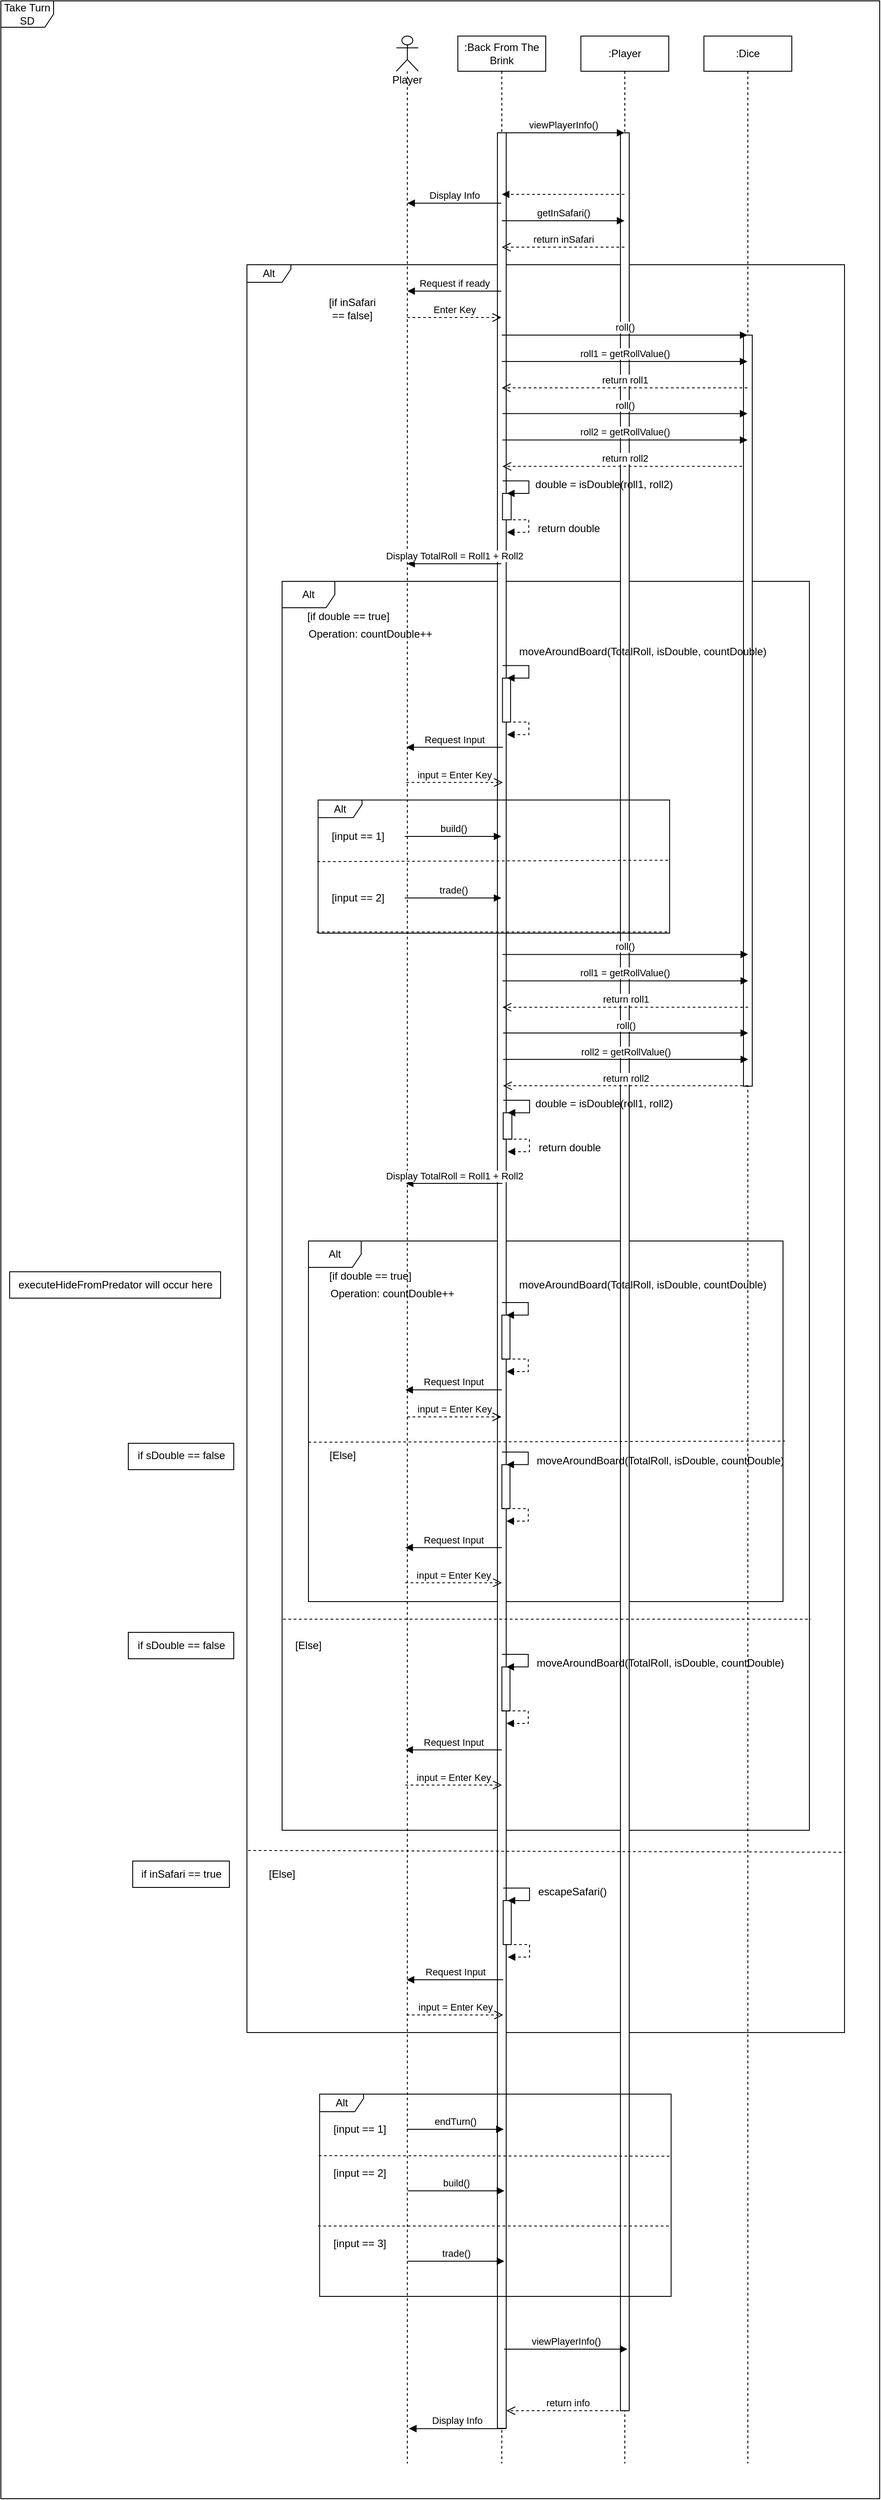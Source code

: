 <mxfile version="13.10.2" type="device"><diagram id="p0cEaB6TNtm1jywa5Fbs" name="Page-1"><mxGraphModel dx="2842" dy="1045" grid="1" gridSize="10" guides="1" tooltips="1" connect="1" arrows="1" fold="1" page="1" pageScale="1" pageWidth="827" pageHeight="1169" math="0" shadow="0"><root><mxCell id="0"/><mxCell id="1" parent="0"/><mxCell id="yruPuwdvebg8VHonW6me-50" value="" style="rounded=0;whiteSpace=wrap;html=1;" vertex="1" parent="1"><mxGeometry x="-310" y="1485" width="240" height="30" as="geometry"/></mxCell><mxCell id="yruPuwdvebg8VHonW6me-49" value="" style="rounded=0;whiteSpace=wrap;html=1;" vertex="1" parent="1"><mxGeometry x="-170" y="2155" width="110" height="30" as="geometry"/></mxCell><mxCell id="yruPuwdvebg8VHonW6me-48" value="" style="rounded=0;whiteSpace=wrap;html=1;" vertex="1" parent="1"><mxGeometry x="-175" y="1895" width="120" height="30" as="geometry"/></mxCell><mxCell id="yruPuwdvebg8VHonW6me-47" value="" style="rounded=0;whiteSpace=wrap;html=1;" vertex="1" parent="1"><mxGeometry x="-175" y="1680" width="120" height="30" as="geometry"/></mxCell><mxCell id="H-WLR1gfDey7nn6XxwTQ-19" value="Alt" style="shape=umlFrame;whiteSpace=wrap;html=1;width=50;height=20;fixDash=0;" parent="1" vertex="1"><mxGeometry x="-40" y="340" width="680" height="2010" as="geometry"/></mxCell><mxCell id="NdeKuJ5pOzLVj5Gl78Ra-24" value="Alt" style="shape=umlFrame;whiteSpace=wrap;html=1;" parent="1" vertex="1"><mxGeometry y="700" width="600" height="1420" as="geometry"/></mxCell><mxCell id="NdeKuJ5pOzLVj5Gl78Ra-78" value="Alt" style="shape=umlFrame;whiteSpace=wrap;html=1;" parent="1" vertex="1"><mxGeometry x="30" y="1450" width="540" height="410" as="geometry"/></mxCell><mxCell id="H-WLR1gfDey7nn6XxwTQ-2" value=":Back From The Brink" style="shape=umlLifeline;perimeter=lifelinePerimeter;whiteSpace=wrap;html=1;container=1;collapsible=0;recursiveResize=0;outlineConnect=0;" parent="1" vertex="1"><mxGeometry x="200" y="80" width="100" height="2760" as="geometry"/></mxCell><mxCell id="H-WLR1gfDey7nn6XxwTQ-11" value="" style="rounded=0;whiteSpace=wrap;html=1;" parent="H-WLR1gfDey7nn6XxwTQ-2" vertex="1"><mxGeometry x="45" y="110" width="10" height="2610" as="geometry"/></mxCell><mxCell id="H-WLR1gfDey7nn6XxwTQ-3" value="Player" style="shape=umlLifeline;participant=umlActor;perimeter=lifelinePerimeter;whiteSpace=wrap;html=1;container=1;collapsible=0;recursiveResize=0;verticalAlign=top;spacingTop=36;outlineConnect=0;" parent="1" vertex="1"><mxGeometry x="130" y="80" width="25" height="2760" as="geometry"/></mxCell><mxCell id="H-WLR1gfDey7nn6XxwTQ-4" value=":Player" style="shape=umlLifeline;perimeter=lifelinePerimeter;whiteSpace=wrap;html=1;container=1;collapsible=0;recursiveResize=0;outlineConnect=0;" parent="1" vertex="1"><mxGeometry x="340" y="80" width="100" height="2760" as="geometry"/></mxCell><mxCell id="H-WLR1gfDey7nn6XxwTQ-12" value="" style="rounded=0;whiteSpace=wrap;html=1;" parent="H-WLR1gfDey7nn6XxwTQ-4" vertex="1"><mxGeometry x="45" y="110" width="10" height="2590" as="geometry"/></mxCell><mxCell id="H-WLR1gfDey7nn6XxwTQ-17" value="getInSafari()" style="html=1;verticalAlign=bottom;endArrow=block;" parent="1" source="H-WLR1gfDey7nn6XxwTQ-2" target="H-WLR1gfDey7nn6XxwTQ-4" edge="1"><mxGeometry relative="1" as="geometry"><mxPoint x="249.997" y="250" as="sourcePoint"/><mxPoint x="389.83" y="250" as="targetPoint"/><Array as="points"><mxPoint x="300" y="290"/></Array></mxGeometry></mxCell><mxCell id="H-WLR1gfDey7nn6XxwTQ-18" value="return inSafari" style="html=1;verticalAlign=bottom;endArrow=open;dashed=1;endSize=8;" parent="1" source="H-WLR1gfDey7nn6XxwTQ-4" target="H-WLR1gfDey7nn6XxwTQ-2" edge="1"><mxGeometry relative="1" as="geometry"><mxPoint x="249.997" y="280" as="targetPoint"/><mxPoint x="389.83" y="280" as="sourcePoint"/><Array as="points"><mxPoint x="341" y="320"/><mxPoint x="260" y="320"/></Array></mxGeometry></mxCell><mxCell id="H-WLR1gfDey7nn6XxwTQ-64" value="Alt" style="shape=umlFrame;whiteSpace=wrap;html=1;width=50;height=20;" parent="1" vertex="1"><mxGeometry x="42.68" y="2420" width="400" height="230" as="geometry"/></mxCell><mxCell id="H-WLR1gfDey7nn6XxwTQ-21" value="[if inSafari == false]" style="text;html=1;strokeColor=none;fillColor=none;align=center;verticalAlign=middle;whiteSpace=wrap;rounded=0;" parent="1" vertex="1"><mxGeometry x="50" y="380" width="60" height="20" as="geometry"/></mxCell><mxCell id="H-WLR1gfDey7nn6XxwTQ-22" value="Request if ready" style="html=1;verticalAlign=bottom;endArrow=block;" parent="1" source="H-WLR1gfDey7nn6XxwTQ-2" target="H-WLR1gfDey7nn6XxwTQ-3" edge="1"><mxGeometry width="80" relative="1" as="geometry"><mxPoint x="249.5" y="380" as="sourcePoint"/><mxPoint x="139.324" y="380" as="targetPoint"/><Array as="points"><mxPoint x="220" y="370"/></Array></mxGeometry></mxCell><mxCell id="H-WLR1gfDey7nn6XxwTQ-27" value="Enter Key" style="html=1;verticalAlign=bottom;endArrow=open;dashed=1;endSize=8;" parent="1" source="H-WLR1gfDey7nn6XxwTQ-3" target="H-WLR1gfDey7nn6XxwTQ-2" edge="1"><mxGeometry relative="1" as="geometry"><mxPoint x="139.071" y="420" as="sourcePoint"/><mxPoint x="250" y="420" as="targetPoint"/><Array as="points"><mxPoint x="200" y="400"/></Array></mxGeometry></mxCell><mxCell id="H-WLR1gfDey7nn6XxwTQ-65" value="[input == 1]" style="text;html=1;strokeColor=none;fillColor=none;align=center;verticalAlign=middle;whiteSpace=wrap;rounded=0;" parent="1" vertex="1"><mxGeometry x="52.68" y="2450" width="70.8" height="20" as="geometry"/></mxCell><mxCell id="H-WLR1gfDey7nn6XxwTQ-66" value="endTurn()" style="html=1;verticalAlign=bottom;endArrow=block;" parent="1" edge="1"><mxGeometry width="80" relative="1" as="geometry"><mxPoint x="142.004" y="2460" as="sourcePoint"/><mxPoint x="252.18" y="2460" as="targetPoint"/><Array as="points"><mxPoint x="232.68" y="2460"/></Array></mxGeometry></mxCell><mxCell id="H-WLR1gfDey7nn6XxwTQ-67" value="" style="endArrow=none;dashed=1;html=1;exitX=0;exitY=0.391;exitDx=0;exitDy=0;exitPerimeter=0;entryX=1.002;entryY=0.307;entryDx=0;entryDy=0;entryPerimeter=0;" parent="1" target="H-WLR1gfDey7nn6XxwTQ-64" edge="1"><mxGeometry width="50" height="50" relative="1" as="geometry"><mxPoint x="41.81" y="2490" as="sourcePoint"/><mxPoint x="913.55" y="2490" as="targetPoint"/><Array as="points"/></mxGeometry></mxCell><mxCell id="H-WLR1gfDey7nn6XxwTQ-68" value="[input == 2]" style="text;html=1;strokeColor=none;fillColor=none;align=center;verticalAlign=middle;whiteSpace=wrap;rounded=0;" parent="1" vertex="1"><mxGeometry x="52.68" y="2500" width="70.8" height="20" as="geometry"/></mxCell><mxCell id="H-WLR1gfDey7nn6XxwTQ-69" value="[input == 3]" style="text;html=1;strokeColor=none;fillColor=none;align=center;verticalAlign=middle;whiteSpace=wrap;rounded=0;" parent="1" vertex="1"><mxGeometry x="52.68" y="2580" width="70.8" height="20" as="geometry"/></mxCell><mxCell id="H-WLR1gfDey7nn6XxwTQ-70" value="build()" style="html=1;verticalAlign=bottom;endArrow=block;" parent="1" edge="1"><mxGeometry width="80" relative="1" as="geometry"><mxPoint x="142.684" y="2530" as="sourcePoint"/><mxPoint x="252.86" y="2530" as="targetPoint"/><Array as="points"><mxPoint x="233.36" y="2530"/></Array></mxGeometry></mxCell><mxCell id="H-WLR1gfDey7nn6XxwTQ-71" value="" style="endArrow=none;dashed=1;html=1;exitX=0;exitY=0.391;exitDx=0;exitDy=0;exitPerimeter=0;" parent="1" edge="1"><mxGeometry width="50" height="50" relative="1" as="geometry"><mxPoint x="40.94" y="2570" as="sourcePoint"/><mxPoint x="442.68" y="2570" as="targetPoint"/><Array as="points"/></mxGeometry></mxCell><mxCell id="H-WLR1gfDey7nn6XxwTQ-72" value="trade()" style="html=1;verticalAlign=bottom;endArrow=block;" parent="1" edge="1"><mxGeometry width="80" relative="1" as="geometry"><mxPoint x="142.684" y="2610" as="sourcePoint"/><mxPoint x="252.86" y="2610" as="targetPoint"/><Array as="points"><mxPoint x="233.36" y="2610"/></Array></mxGeometry></mxCell><mxCell id="wplY0BiJxrwV2zs2_sFn-3" value="viewPlayerInfo()" style="html=1;verticalAlign=bottom;endArrow=block;rounded=0;" parent="1" source="H-WLR1gfDey7nn6XxwTQ-2" target="H-WLR1gfDey7nn6XxwTQ-4" edge="1"><mxGeometry width="80" relative="1" as="geometry"><mxPoint x="390" y="340" as="sourcePoint"/><mxPoint x="260" y="190" as="targetPoint"/><Array as="points"><mxPoint x="330" y="190"/></Array></mxGeometry></mxCell><mxCell id="wplY0BiJxrwV2zs2_sFn-6" value="" style="html=1;verticalAlign=bottom;endArrow=block;rounded=0;dashed=1;" parent="1" source="H-WLR1gfDey7nn6XxwTQ-4" target="H-WLR1gfDey7nn6XxwTQ-2" edge="1"><mxGeometry width="80" relative="1" as="geometry"><mxPoint x="260" y="230" as="sourcePoint"/><mxPoint x="255" y="250" as="targetPoint"/><Array as="points"><mxPoint x="320" y="260"/></Array></mxGeometry></mxCell><mxCell id="wplY0BiJxrwV2zs2_sFn-8" value="Display Info" style="html=1;verticalAlign=bottom;endArrow=block;" parent="1" source="H-WLR1gfDey7nn6XxwTQ-2" target="H-WLR1gfDey7nn6XxwTQ-3" edge="1"><mxGeometry width="80" relative="1" as="geometry"><mxPoint x="310" y="330" as="sourcePoint"/><mxPoint x="390" y="330" as="targetPoint"/><Array as="points"><mxPoint x="190" y="270"/></Array></mxGeometry></mxCell><mxCell id="wplY0BiJxrwV2zs2_sFn-13" value="Display Info" style="html=1;verticalAlign=bottom;endArrow=block;" parent="1" edge="1"><mxGeometry width="80" relative="1" as="geometry"><mxPoint x="254.25" y="2800.33" as="sourcePoint"/><mxPoint x="144.417" y="2800.33" as="targetPoint"/><Array as="points"><mxPoint x="194.75" y="2800.33"/></Array></mxGeometry></mxCell><mxCell id="g62mjbx65o56Nnv8mYKv-21" value="return roll2" style="html=1;verticalAlign=bottom;endArrow=open;dashed=1;endSize=8;" parent="1" source="g62mjbx65o56Nnv8mYKv-26" edge="1"><mxGeometry relative="1" as="geometry"><mxPoint x="390.37" y="569.31" as="sourcePoint"/><mxPoint x="250.68" y="569.31" as="targetPoint"/><Array as="points"><mxPoint x="320.87" y="569.31"/></Array></mxGeometry></mxCell><mxCell id="g62mjbx65o56Nnv8mYKv-22" value="" style="rounded=0;whiteSpace=wrap;html=1;" parent="1" vertex="1"><mxGeometry x="250.79" y="600" width="9.89" height="30" as="geometry"/></mxCell><mxCell id="g62mjbx65o56Nnv8mYKv-23" value="double = isDouble(roll1, roll2)" style="text;html=1;align=center;verticalAlign=middle;resizable=0;points=[];autosize=1;" parent="1" vertex="1"><mxGeometry x="280.68" y="580" width="170" height="20" as="geometry"/></mxCell><mxCell id="g62mjbx65o56Nnv8mYKv-24" value="" style="html=1;verticalAlign=bottom;endArrow=block;exitX=0.996;exitY=0.244;exitDx=0;exitDy=0;exitPerimeter=0;entryX=1;entryY=0;entryDx=0;entryDy=0;edgeStyle=orthogonalEdgeStyle;rounded=0;dashed=1;" parent="1" edge="1"><mxGeometry width="80" relative="1" as="geometry"><mxPoint x="250.79" y="630" as="sourcePoint"/><mxPoint x="255.83" y="644.24" as="targetPoint"/><Array as="points"><mxPoint x="280.68" y="630"/><mxPoint x="280.68" y="644"/></Array></mxGeometry></mxCell><mxCell id="g62mjbx65o56Nnv8mYKv-25" value="return double" style="text;html=1;align=center;verticalAlign=middle;resizable=0;points=[];autosize=1;" parent="1" vertex="1"><mxGeometry x="280.79" y="630" width="90" height="20" as="geometry"/></mxCell><mxCell id="g62mjbx65o56Nnv8mYKv-26" value=":Dice" style="shape=umlLifeline;perimeter=lifelinePerimeter;whiteSpace=wrap;html=1;container=1;collapsible=0;recursiveResize=0;outlineConnect=0;" parent="1" vertex="1"><mxGeometry x="480" y="80" width="100" height="2760" as="geometry"/></mxCell><mxCell id="g62mjbx65o56Nnv8mYKv-27" value="" style="rounded=0;whiteSpace=wrap;html=1;" parent="g62mjbx65o56Nnv8mYKv-26" vertex="1"><mxGeometry x="45" y="340" width="10" height="854" as="geometry"/></mxCell><mxCell id="g62mjbx65o56Nnv8mYKv-28" value="" style="html=1;verticalAlign=bottom;endArrow=block;exitX=0.996;exitY=0.244;exitDx=0;exitDy=0;exitPerimeter=0;entryX=1;entryY=0;entryDx=0;entryDy=0;edgeStyle=orthogonalEdgeStyle;rounded=0;" parent="1" edge="1"><mxGeometry width="80" relative="1" as="geometry"><mxPoint x="250.91" y="585.76" as="sourcePoint"/><mxPoint x="255.95" y="600" as="targetPoint"/><Array as="points"><mxPoint x="280.8" y="585.76"/><mxPoint x="280.8" y="599.76"/></Array></mxGeometry></mxCell><mxCell id="g62mjbx65o56Nnv8mYKv-16" value="roll()" style="html=1;verticalAlign=bottom;endArrow=block;" parent="1" target="g62mjbx65o56Nnv8mYKv-26" edge="1"><mxGeometry width="80" relative="1" as="geometry"><mxPoint x="250.004" y="420" as="sourcePoint"/><mxPoint x="390.18" y="420" as="targetPoint"/><Array as="points"><mxPoint x="330.68" y="420"/></Array></mxGeometry></mxCell><mxCell id="g62mjbx65o56Nnv8mYKv-17" value="roll1 = getRollValue()" style="html=1;verticalAlign=bottom;endArrow=block;" parent="1" target="g62mjbx65o56Nnv8mYKv-26" edge="1"><mxGeometry width="80" relative="1" as="geometry"><mxPoint x="250.004" y="450" as="sourcePoint"/><mxPoint x="390.18" y="450" as="targetPoint"/><Array as="points"><mxPoint x="340.68" y="450"/></Array></mxGeometry></mxCell><mxCell id="g62mjbx65o56Nnv8mYKv-18" value="return roll1" style="html=1;verticalAlign=bottom;endArrow=open;dashed=1;endSize=8;" parent="1" source="g62mjbx65o56Nnv8mYKv-26" edge="1"><mxGeometry relative="1" as="geometry"><mxPoint x="390.18" y="480" as="sourcePoint"/><mxPoint x="250.004" y="480" as="targetPoint"/><Array as="points"><mxPoint x="320.68" y="480"/></Array></mxGeometry></mxCell><mxCell id="g62mjbx65o56Nnv8mYKv-19" value="roll()" style="html=1;verticalAlign=bottom;endArrow=block;" parent="1" target="g62mjbx65o56Nnv8mYKv-26" edge="1"><mxGeometry width="80" relative="1" as="geometry"><mxPoint x="250.68" y="509.31" as="sourcePoint"/><mxPoint x="390.37" y="509.31" as="targetPoint"/><Array as="points"><mxPoint x="330.87" y="509.31"/></Array></mxGeometry></mxCell><mxCell id="g62mjbx65o56Nnv8mYKv-20" value="roll2 = getRollValue()" style="html=1;verticalAlign=bottom;endArrow=block;" parent="1" target="g62mjbx65o56Nnv8mYKv-26" edge="1"><mxGeometry width="80" relative="1" as="geometry"><mxPoint x="250.68" y="539.31" as="sourcePoint"/><mxPoint x="390.37" y="539.31" as="targetPoint"/><Array as="points"><mxPoint x="340.87" y="539.31"/></Array></mxGeometry></mxCell><mxCell id="g62mjbx65o56Nnv8mYKv-36" value="[Else]" style="text;html=1;strokeColor=none;fillColor=none;align=center;verticalAlign=middle;whiteSpace=wrap;rounded=0;" parent="1" vertex="1"><mxGeometry x="-30" y="2160" width="60" height="20" as="geometry"/></mxCell><mxCell id="NdeKuJ5pOzLVj5Gl78Ra-11" value="escapeSafari()" style="text;html=1;align=center;verticalAlign=middle;resizable=0;points=[];autosize=1;" parent="1" vertex="1"><mxGeometry x="284.99" y="2180" width="90" height="20" as="geometry"/></mxCell><mxCell id="NdeKuJ5pOzLVj5Gl78Ra-17" value="" style="rounded=0;whiteSpace=wrap;html=1;" parent="1" vertex="1"><mxGeometry x="251.58" y="2200" width="9.21" height="50" as="geometry"/></mxCell><mxCell id="NdeKuJ5pOzLVj5Gl78Ra-18" value="" style="html=1;verticalAlign=bottom;endArrow=block;exitX=0.996;exitY=0.244;exitDx=0;exitDy=0;exitPerimeter=0;entryX=1;entryY=0;entryDx=0;entryDy=0;edgeStyle=orthogonalEdgeStyle;rounded=0;" parent="1" edge="1"><mxGeometry width="80" relative="1" as="geometry"><mxPoint x="251.66" y="2185.76" as="sourcePoint"/><mxPoint x="256.7" y="2200" as="targetPoint"/><Array as="points"><mxPoint x="281.55" y="2185.76"/><mxPoint x="281.55" y="2199.76"/></Array></mxGeometry></mxCell><mxCell id="NdeKuJ5pOzLVj5Gl78Ra-19" value="" style="html=1;verticalAlign=bottom;endArrow=block;exitX=0.996;exitY=0.244;exitDx=0;exitDy=0;exitPerimeter=0;entryX=1;entryY=0;entryDx=0;entryDy=0;edgeStyle=orthogonalEdgeStyle;rounded=0;dashed=1;" parent="1" edge="1"><mxGeometry width="80" relative="1" as="geometry"><mxPoint x="251.71" y="2250" as="sourcePoint"/><mxPoint x="256.75" y="2264.24" as="targetPoint"/><Array as="points"><mxPoint x="281.6" y="2250"/><mxPoint x="281.6" y="2264"/></Array></mxGeometry></mxCell><mxCell id="NdeKuJ5pOzLVj5Gl78Ra-22" value="viewPlayerInfo()" style="html=1;verticalAlign=bottom;endArrow=block;" parent="1" edge="1"><mxGeometry width="80" relative="1" as="geometry"><mxPoint x="252.551" y="2710" as="sourcePoint"/><mxPoint x="392.98" y="2710" as="targetPoint"/><Array as="points"><mxPoint x="315.48" y="2710"/></Array></mxGeometry></mxCell><mxCell id="NdeKuJ5pOzLVj5Gl78Ra-23" value="return info" style="html=1;verticalAlign=bottom;endArrow=open;dashed=1;endSize=8;" parent="1" edge="1"><mxGeometry relative="1" as="geometry"><mxPoint x="395.05" y="2780" as="sourcePoint"/><mxPoint x="255.217" y="2780" as="targetPoint"/><Array as="points"><mxPoint x="295.55" y="2780"/></Array></mxGeometry></mxCell><mxCell id="NdeKuJ5pOzLVj5Gl78Ra-25" value="[if double == true]" style="text;html=1;align=center;verticalAlign=middle;resizable=0;points=[];autosize=1;" parent="1" vertex="1"><mxGeometry x="20.0" y="730" width="110" height="20" as="geometry"/></mxCell><mxCell id="NdeKuJ5pOzLVj5Gl78Ra-38" value="" style="rounded=0;whiteSpace=wrap;html=1;" parent="1" vertex="1"><mxGeometry x="250.79" y="810" width="9.21" height="50" as="geometry"/></mxCell><mxCell id="NdeKuJ5pOzLVj5Gl78Ra-39" value="" style="html=1;verticalAlign=bottom;endArrow=block;exitX=0.996;exitY=0.244;exitDx=0;exitDy=0;exitPerimeter=0;entryX=1;entryY=0;entryDx=0;entryDy=0;edgeStyle=orthogonalEdgeStyle;rounded=0;" parent="1" edge="1"><mxGeometry width="80" relative="1" as="geometry"><mxPoint x="250.87" y="795.76" as="sourcePoint"/><mxPoint x="255.91" y="810" as="targetPoint"/><Array as="points"><mxPoint x="280.76" y="795.76"/><mxPoint x="280.76" y="809.76"/></Array></mxGeometry></mxCell><mxCell id="NdeKuJ5pOzLVj5Gl78Ra-40" value="" style="html=1;verticalAlign=bottom;endArrow=block;exitX=0.996;exitY=0.244;exitDx=0;exitDy=0;exitPerimeter=0;entryX=1;entryY=0;entryDx=0;entryDy=0;edgeStyle=orthogonalEdgeStyle;rounded=0;dashed=1;" parent="1" edge="1"><mxGeometry width="80" relative="1" as="geometry"><mxPoint x="250.92" y="860" as="sourcePoint"/><mxPoint x="255.96" y="874.24" as="targetPoint"/><Array as="points"><mxPoint x="280.81" y="860"/><mxPoint x="280.81" y="874"/></Array></mxGeometry></mxCell><mxCell id="NdeKuJ5pOzLVj5Gl78Ra-41" value="moveAroundBoard(TotalRoll, isDouble, countDouble)" style="text;html=1;align=center;verticalAlign=middle;resizable=0;points=[];autosize=1;" parent="1" vertex="1"><mxGeometry x="260" y="770" width="300" height="20" as="geometry"/></mxCell><mxCell id="NdeKuJ5pOzLVj5Gl78Ra-42" value="Display TotalRoll = Roll1 + Roll2" style="html=1;verticalAlign=bottom;endArrow=block;" parent="1" source="H-WLR1gfDey7nn6XxwTQ-2" target="H-WLR1gfDey7nn6XxwTQ-3" edge="1"><mxGeometry width="80" relative="1" as="geometry"><mxPoint x="249.5" y="710" as="sourcePoint"/><mxPoint x="139.5" y="710" as="targetPoint"/><Array as="points"><mxPoint x="200" y="680"/></Array></mxGeometry></mxCell><mxCell id="NdeKuJ5pOzLVj5Gl78Ra-43" value="Alt" style="shape=umlFrame;whiteSpace=wrap;html=1;width=50;height=20;" parent="1" vertex="1"><mxGeometry x="40.94" y="948.67" width="400" height="151.33" as="geometry"/></mxCell><mxCell id="NdeKuJ5pOzLVj5Gl78Ra-46" value="" style="endArrow=none;dashed=1;html=1;exitX=0;exitY=0.391;exitDx=0;exitDy=0;exitPerimeter=0;entryX=1.003;entryY=0.452;entryDx=0;entryDy=0;entryPerimeter=0;" parent="1" target="NdeKuJ5pOzLVj5Gl78Ra-43" edge="1"><mxGeometry width="50" height="50" relative="1" as="geometry"><mxPoint x="40.07" y="1018.67" as="sourcePoint"/><mxPoint x="911.81" y="1018.67" as="targetPoint"/><Array as="points"/></mxGeometry></mxCell><mxCell id="NdeKuJ5pOzLVj5Gl78Ra-47" value="[input == 1]" style="text;html=1;strokeColor=none;fillColor=none;align=center;verticalAlign=middle;whiteSpace=wrap;rounded=0;" parent="1" vertex="1"><mxGeometry x="50.94" y="980.0" width="70.8" height="20" as="geometry"/></mxCell><mxCell id="NdeKuJ5pOzLVj5Gl78Ra-48" value="[input == 2]" style="text;html=1;strokeColor=none;fillColor=none;align=center;verticalAlign=middle;whiteSpace=wrap;rounded=0;" parent="1" vertex="1"><mxGeometry x="50.94" y="1050" width="70.8" height="20" as="geometry"/></mxCell><mxCell id="NdeKuJ5pOzLVj5Gl78Ra-49" value="build()" style="html=1;verticalAlign=bottom;endArrow=block;" parent="1" edge="1"><mxGeometry width="80" relative="1" as="geometry"><mxPoint x="139.5" y="990" as="sourcePoint"/><mxPoint x="249.5" y="990" as="targetPoint"/><Array as="points"><mxPoint x="232" y="990"/></Array></mxGeometry></mxCell><mxCell id="NdeKuJ5pOzLVj5Gl78Ra-50" value="" style="endArrow=none;dashed=1;html=1;exitX=0;exitY=0.391;exitDx=0;exitDy=0;exitPerimeter=0;" parent="1" edge="1"><mxGeometry width="50" height="50" relative="1" as="geometry"><mxPoint x="39.2" y="1098.67" as="sourcePoint"/><mxPoint x="440.94" y="1098.67" as="targetPoint"/><Array as="points"/></mxGeometry></mxCell><mxCell id="NdeKuJ5pOzLVj5Gl78Ra-51" value="trade()" style="html=1;verticalAlign=bottom;endArrow=block;" parent="1" edge="1"><mxGeometry width="80" relative="1" as="geometry"><mxPoint x="139.5" y="1060" as="sourcePoint"/><mxPoint x="249.5" y="1060" as="targetPoint"/><Array as="points"><mxPoint x="240" y="1060"/></Array></mxGeometry></mxCell><mxCell id="NdeKuJ5pOzLVj5Gl78Ra-53" value="Request Input" style="html=1;verticalAlign=bottom;endArrow=block;" parent="1" edge="1"><mxGeometry width="80" relative="1" as="geometry"><mxPoint x="251.24" y="888.67" as="sourcePoint"/><mxPoint x="141.407" y="888.67" as="targetPoint"/><Array as="points"><mxPoint x="212.74" y="888.67"/></Array></mxGeometry></mxCell><mxCell id="NdeKuJ5pOzLVj5Gl78Ra-54" value="input = Enter Key" style="html=1;verticalAlign=bottom;endArrow=open;dashed=1;endSize=8;" parent="1" edge="1"><mxGeometry relative="1" as="geometry"><mxPoint x="141.407" y="928.67" as="sourcePoint"/><mxPoint x="251.24" y="928.67" as="targetPoint"/><Array as="points"><mxPoint x="202.74" y="928.67"/></Array></mxGeometry></mxCell><mxCell id="NdeKuJ5pOzLVj5Gl78Ra-57" value="return roll2" style="html=1;verticalAlign=bottom;endArrow=open;dashed=1;endSize=8;" parent="1" edge="1"><mxGeometry relative="1" as="geometry"><mxPoint x="530.29" y="1273.55" as="sourcePoint"/><mxPoint x="251.47" y="1273.55" as="targetPoint"/><Array as="points"><mxPoint x="321.66" y="1273.55"/></Array></mxGeometry></mxCell><mxCell id="NdeKuJ5pOzLVj5Gl78Ra-58" value="" style="rounded=0;whiteSpace=wrap;html=1;" parent="1" vertex="1"><mxGeometry x="251.58" y="1304.24" width="9.89" height="30" as="geometry"/></mxCell><mxCell id="NdeKuJ5pOzLVj5Gl78Ra-59" value="double = isDouble(roll1, roll2)" style="text;html=1;align=center;verticalAlign=middle;resizable=0;points=[];autosize=1;" parent="1" vertex="1"><mxGeometry x="281.47" y="1284.24" width="170" height="20" as="geometry"/></mxCell><mxCell id="NdeKuJ5pOzLVj5Gl78Ra-60" value="" style="html=1;verticalAlign=bottom;endArrow=block;exitX=0.996;exitY=0.244;exitDx=0;exitDy=0;exitPerimeter=0;entryX=1;entryY=0;entryDx=0;entryDy=0;edgeStyle=orthogonalEdgeStyle;rounded=0;dashed=1;" parent="1" edge="1"><mxGeometry width="80" relative="1" as="geometry"><mxPoint x="251.58" y="1334.24" as="sourcePoint"/><mxPoint x="256.62" y="1348.48" as="targetPoint"/><Array as="points"><mxPoint x="281.47" y="1334.24"/><mxPoint x="281.47" y="1348.24"/></Array></mxGeometry></mxCell><mxCell id="NdeKuJ5pOzLVj5Gl78Ra-61" value="return double" style="text;html=1;align=center;verticalAlign=middle;resizable=0;points=[];autosize=1;" parent="1" vertex="1"><mxGeometry x="281.58" y="1334.24" width="90" height="20" as="geometry"/></mxCell><mxCell id="NdeKuJ5pOzLVj5Gl78Ra-63" value="" style="html=1;verticalAlign=bottom;endArrow=block;exitX=0.996;exitY=0.244;exitDx=0;exitDy=0;exitPerimeter=0;entryX=1;entryY=0;entryDx=0;entryDy=0;edgeStyle=orthogonalEdgeStyle;rounded=0;" parent="1" edge="1"><mxGeometry width="80" relative="1" as="geometry"><mxPoint x="251.7" y="1290" as="sourcePoint"/><mxPoint x="256.74" y="1304.24" as="targetPoint"/><Array as="points"><mxPoint x="281.59" y="1290"/><mxPoint x="281.59" y="1304"/></Array></mxGeometry></mxCell><mxCell id="NdeKuJ5pOzLVj5Gl78Ra-64" value="roll()" style="html=1;verticalAlign=bottom;endArrow=block;" parent="1" edge="1"><mxGeometry width="80" relative="1" as="geometry"><mxPoint x="250.794" y="1124.24" as="sourcePoint"/><mxPoint x="530.29" y="1124.24" as="targetPoint"/><Array as="points"><mxPoint x="331.47" y="1124.24"/></Array></mxGeometry></mxCell><mxCell id="NdeKuJ5pOzLVj5Gl78Ra-65" value="roll1 = getRollValue()" style="html=1;verticalAlign=bottom;endArrow=block;" parent="1" edge="1"><mxGeometry width="80" relative="1" as="geometry"><mxPoint x="250.794" y="1154.24" as="sourcePoint"/><mxPoint x="530.29" y="1154.24" as="targetPoint"/><Array as="points"><mxPoint x="341.47" y="1154.24"/></Array></mxGeometry></mxCell><mxCell id="NdeKuJ5pOzLVj5Gl78Ra-66" value="return roll1" style="html=1;verticalAlign=bottom;endArrow=open;dashed=1;endSize=8;" parent="1" edge="1"><mxGeometry relative="1" as="geometry"><mxPoint x="530.29" y="1184.24" as="sourcePoint"/><mxPoint x="250.794" y="1184.24" as="targetPoint"/><Array as="points"><mxPoint x="321.47" y="1184.24"/></Array></mxGeometry></mxCell><mxCell id="NdeKuJ5pOzLVj5Gl78Ra-67" value="roll()" style="html=1;verticalAlign=bottom;endArrow=block;" parent="1" edge="1"><mxGeometry width="80" relative="1" as="geometry"><mxPoint x="251.47" y="1213.55" as="sourcePoint"/><mxPoint x="530.29" y="1213.55" as="targetPoint"/><Array as="points"><mxPoint x="331.66" y="1213.55"/></Array></mxGeometry></mxCell><mxCell id="NdeKuJ5pOzLVj5Gl78Ra-68" value="roll2 = getRollValue()" style="html=1;verticalAlign=bottom;endArrow=block;" parent="1" edge="1"><mxGeometry width="80" relative="1" as="geometry"><mxPoint x="251.47" y="1243.55" as="sourcePoint"/><mxPoint x="530.29" y="1243.55" as="targetPoint"/><Array as="points"><mxPoint x="341.66" y="1243.55"/></Array></mxGeometry></mxCell><mxCell id="NdeKuJ5pOzLVj5Gl78Ra-69" value="" style="rounded=0;whiteSpace=wrap;html=1;" parent="1" vertex="1"><mxGeometry x="250.11" y="1534.28" width="9.21" height="50" as="geometry"/></mxCell><mxCell id="NdeKuJ5pOzLVj5Gl78Ra-70" value="" style="html=1;verticalAlign=bottom;endArrow=block;exitX=0.996;exitY=0.244;exitDx=0;exitDy=0;exitPerimeter=0;entryX=1;entryY=0;entryDx=0;entryDy=0;edgeStyle=orthogonalEdgeStyle;rounded=0;" parent="1" edge="1"><mxGeometry width="80" relative="1" as="geometry"><mxPoint x="250.19" y="1520.04" as="sourcePoint"/><mxPoint x="255.23" y="1534.28" as="targetPoint"/><Array as="points"><mxPoint x="280.08" y="1520.04"/><mxPoint x="280.08" y="1534.04"/></Array></mxGeometry></mxCell><mxCell id="NdeKuJ5pOzLVj5Gl78Ra-71" value="" style="html=1;verticalAlign=bottom;endArrow=block;exitX=0.996;exitY=0.244;exitDx=0;exitDy=0;exitPerimeter=0;entryX=1;entryY=0;entryDx=0;entryDy=0;edgeStyle=orthogonalEdgeStyle;rounded=0;dashed=1;" parent="1" edge="1"><mxGeometry width="80" relative="1" as="geometry"><mxPoint x="250.24" y="1584.28" as="sourcePoint"/><mxPoint x="255.28" y="1598.52" as="targetPoint"/><Array as="points"><mxPoint x="280.13" y="1584.28"/><mxPoint x="280.13" y="1598.28"/></Array></mxGeometry></mxCell><mxCell id="NdeKuJ5pOzLVj5Gl78Ra-74" value="Display TotalRoll = Roll1 + Roll2" style="html=1;verticalAlign=bottom;endArrow=block;" parent="1" edge="1"><mxGeometry width="80" relative="1" as="geometry"><mxPoint x="250.79" y="1384.5" as="sourcePoint"/><mxPoint x="140.79" y="1384.5" as="targetPoint"/><Array as="points"><mxPoint x="201.29" y="1384.5"/></Array></mxGeometry></mxCell><mxCell id="NdeKuJ5pOzLVj5Gl78Ra-75" value="Operation: countDouble++" style="text;html=1;align=center;verticalAlign=middle;resizable=0;points=[];autosize=1;" parent="1" vertex="1"><mxGeometry x="45.0" y="1500" width="160" height="20" as="geometry"/></mxCell><mxCell id="NdeKuJ5pOzLVj5Gl78Ra-76" value="Operation: countDouble++" style="text;html=1;align=center;verticalAlign=middle;resizable=0;points=[];autosize=1;" parent="1" vertex="1"><mxGeometry x="20.0" y="750" width="160" height="20" as="geometry"/></mxCell><mxCell id="NdeKuJ5pOzLVj5Gl78Ra-72" value="moveAroundBoard(TotalRoll, isDouble, countDouble)" style="text;html=1;align=center;verticalAlign=middle;resizable=0;points=[];autosize=1;" parent="1" vertex="1"><mxGeometry x="260" y="1490" width="300" height="20" as="geometry"/></mxCell><mxCell id="NdeKuJ5pOzLVj5Gl78Ra-92" value="[Else]" style="text;html=1;strokeColor=none;fillColor=none;align=center;verticalAlign=middle;whiteSpace=wrap;rounded=0;" parent="1" vertex="1"><mxGeometry x="39.2" y="1684.28" width="60" height="20" as="geometry"/></mxCell><mxCell id="NdeKuJ5pOzLVj5Gl78Ra-97" value="[Else]" style="text;html=1;strokeColor=none;fillColor=none;align=center;verticalAlign=middle;whiteSpace=wrap;rounded=0;" parent="1" vertex="1"><mxGeometry y="1900" width="60" height="20" as="geometry"/></mxCell><mxCell id="NdeKuJ5pOzLVj5Gl78Ra-98" value="executeHideFromPredator will occur here" style="text;html=1;align=center;verticalAlign=middle;resizable=0;points=[];autosize=1;" parent="1" vertex="1"><mxGeometry x="-310" y="1490" width="240" height="20" as="geometry"/></mxCell><mxCell id="yruPuwdvebg8VHonW6me-19" value="" style="rounded=0;whiteSpace=wrap;html=1;" vertex="1" parent="1"><mxGeometry x="250.11" y="1704.28" width="9.21" height="50" as="geometry"/></mxCell><mxCell id="yruPuwdvebg8VHonW6me-20" value="" style="html=1;verticalAlign=bottom;endArrow=block;exitX=0.996;exitY=0.244;exitDx=0;exitDy=0;exitPerimeter=0;entryX=1;entryY=0;entryDx=0;entryDy=0;edgeStyle=orthogonalEdgeStyle;rounded=0;" edge="1" parent="1"><mxGeometry width="80" relative="1" as="geometry"><mxPoint x="250.19" y="1690.04" as="sourcePoint"/><mxPoint x="255.23" y="1704.28" as="targetPoint"/><Array as="points"><mxPoint x="280.08" y="1690.04"/><mxPoint x="280.08" y="1704.04"/></Array></mxGeometry></mxCell><mxCell id="yruPuwdvebg8VHonW6me-21" value="" style="html=1;verticalAlign=bottom;endArrow=block;exitX=0.996;exitY=0.244;exitDx=0;exitDy=0;exitPerimeter=0;entryX=1;entryY=0;entryDx=0;entryDy=0;edgeStyle=orthogonalEdgeStyle;rounded=0;dashed=1;" edge="1" parent="1"><mxGeometry width="80" relative="1" as="geometry"><mxPoint x="250.24" y="1754.28" as="sourcePoint"/><mxPoint x="255.28" y="1768.52" as="targetPoint"/><Array as="points"><mxPoint x="280.13" y="1754.28"/><mxPoint x="280.13" y="1768.28"/></Array></mxGeometry></mxCell><mxCell id="yruPuwdvebg8VHonW6me-22" value="moveAroundBoard(TotalRoll, isDouble, countDouble)" style="text;html=1;align=center;verticalAlign=middle;resizable=0;points=[];autosize=1;" vertex="1" parent="1"><mxGeometry x="280" y="1690" width="300" height="20" as="geometry"/></mxCell><mxCell id="yruPuwdvebg8VHonW6me-24" value="Request Input" style="html=1;verticalAlign=bottom;endArrow=block;" edge="1" parent="1"><mxGeometry width="80" relative="1" as="geometry"><mxPoint x="250.11" y="1798.57" as="sourcePoint"/><mxPoint x="140.277" y="1798.57" as="targetPoint"/><Array as="points"><mxPoint x="211.61" y="1798.57"/></Array></mxGeometry></mxCell><mxCell id="yruPuwdvebg8VHonW6me-25" value="input = Enter Key" style="html=1;verticalAlign=bottom;endArrow=open;dashed=1;endSize=8;" edge="1" parent="1"><mxGeometry relative="1" as="geometry"><mxPoint x="140.277" y="1838.57" as="sourcePoint"/><mxPoint x="250.11" y="1838.57" as="targetPoint"/><Array as="points"><mxPoint x="201.61" y="1838.57"/></Array></mxGeometry></mxCell><mxCell id="yruPuwdvebg8VHonW6me-26" value="Request Input" style="html=1;verticalAlign=bottom;endArrow=block;" edge="1" parent="1"><mxGeometry width="80" relative="1" as="geometry"><mxPoint x="250.11" y="1619.29" as="sourcePoint"/><mxPoint x="140.277" y="1619.29" as="targetPoint"/><Array as="points"><mxPoint x="211.61" y="1619.29"/></Array></mxGeometry></mxCell><mxCell id="yruPuwdvebg8VHonW6me-27" value="input = Enter Key" style="html=1;verticalAlign=bottom;endArrow=open;dashed=1;endSize=8;" edge="1" parent="1" source="H-WLR1gfDey7nn6XxwTQ-3" target="H-WLR1gfDey7nn6XxwTQ-2"><mxGeometry relative="1" as="geometry"><mxPoint x="140.277" y="1659.29" as="sourcePoint"/><mxPoint x="250.11" y="1659.29" as="targetPoint"/><Array as="points"><mxPoint x="202" y="1650"/></Array></mxGeometry></mxCell><mxCell id="yruPuwdvebg8VHonW6me-28" value="" style="endArrow=none;dashed=1;html=1;exitX=0.002;exitY=0.831;exitDx=0;exitDy=0;exitPerimeter=0;entryX=1.003;entryY=0.831;entryDx=0;entryDy=0;entryPerimeter=0;" edge="1" parent="1" source="NdeKuJ5pOzLVj5Gl78Ra-24" target="NdeKuJ5pOzLVj5Gl78Ra-24"><mxGeometry width="50" height="50" relative="1" as="geometry"><mxPoint x="-20" y="1330" as="sourcePoint"/><mxPoint x="30" y="1280" as="targetPoint"/></mxGeometry></mxCell><mxCell id="yruPuwdvebg8VHonW6me-29" value="" style="endArrow=none;dashed=1;html=1;exitX=0;exitY=0.558;exitDx=0;exitDy=0;exitPerimeter=0;entryX=1.004;entryY=0.555;entryDx=0;entryDy=0;entryPerimeter=0;" edge="1" parent="1" source="NdeKuJ5pOzLVj5Gl78Ra-78" target="NdeKuJ5pOzLVj5Gl78Ra-78"><mxGeometry width="50" height="50" relative="1" as="geometry"><mxPoint x="-30.6" y="1610" as="sourcePoint"/><mxPoint x="570.0" y="1610" as="targetPoint"/></mxGeometry></mxCell><mxCell id="NdeKuJ5pOzLVj5Gl78Ra-79" value="[if double == true]" style="text;html=1;align=center;verticalAlign=middle;resizable=0;points=[];autosize=1;" parent="1" vertex="1"><mxGeometry x="45.0" y="1480" width="110" height="20" as="geometry"/></mxCell><mxCell id="yruPuwdvebg8VHonW6me-32" value="" style="rounded=0;whiteSpace=wrap;html=1;" vertex="1" parent="1"><mxGeometry x="250.11" y="1934.28" width="9.21" height="50" as="geometry"/></mxCell><mxCell id="yruPuwdvebg8VHonW6me-33" value="" style="html=1;verticalAlign=bottom;endArrow=block;exitX=0.996;exitY=0.244;exitDx=0;exitDy=0;exitPerimeter=0;entryX=1;entryY=0;entryDx=0;entryDy=0;edgeStyle=orthogonalEdgeStyle;rounded=0;" edge="1" parent="1"><mxGeometry width="80" relative="1" as="geometry"><mxPoint x="250.19" y="1920.04" as="sourcePoint"/><mxPoint x="255.23" y="1934.28" as="targetPoint"/><Array as="points"><mxPoint x="280.08" y="1920.04"/><mxPoint x="280.08" y="1934.04"/></Array></mxGeometry></mxCell><mxCell id="yruPuwdvebg8VHonW6me-34" value="" style="html=1;verticalAlign=bottom;endArrow=block;exitX=0.996;exitY=0.244;exitDx=0;exitDy=0;exitPerimeter=0;entryX=1;entryY=0;entryDx=0;entryDy=0;edgeStyle=orthogonalEdgeStyle;rounded=0;dashed=1;" edge="1" parent="1"><mxGeometry width="80" relative="1" as="geometry"><mxPoint x="250.24" y="1984.28" as="sourcePoint"/><mxPoint x="255.28" y="1998.52" as="targetPoint"/><Array as="points"><mxPoint x="280.13" y="1984.28"/><mxPoint x="280.13" y="1998.28"/></Array></mxGeometry></mxCell><mxCell id="yruPuwdvebg8VHonW6me-35" value="moveAroundBoard(TotalRoll, isDouble, countDouble)" style="text;html=1;align=center;verticalAlign=middle;resizable=0;points=[];autosize=1;" vertex="1" parent="1"><mxGeometry x="280" y="1920" width="300" height="20" as="geometry"/></mxCell><mxCell id="yruPuwdvebg8VHonW6me-36" value="Request Input" style="html=1;verticalAlign=bottom;endArrow=block;" edge="1" parent="1"><mxGeometry width="80" relative="1" as="geometry"><mxPoint x="250.11" y="2028.57" as="sourcePoint"/><mxPoint x="140.277" y="2028.57" as="targetPoint"/><Array as="points"><mxPoint x="211.61" y="2028.57"/></Array></mxGeometry></mxCell><mxCell id="yruPuwdvebg8VHonW6me-37" value="input = Enter Key" style="html=1;verticalAlign=bottom;endArrow=open;dashed=1;endSize=8;" edge="1" parent="1"><mxGeometry relative="1" as="geometry"><mxPoint x="140.277" y="2068.57" as="sourcePoint"/><mxPoint x="250.11" y="2068.57" as="targetPoint"/><Array as="points"><mxPoint x="201.61" y="2068.57"/></Array></mxGeometry></mxCell><mxCell id="yruPuwdvebg8VHonW6me-41" value="Request Input" style="html=1;verticalAlign=bottom;endArrow=block;" edge="1" parent="1"><mxGeometry width="80" relative="1" as="geometry"><mxPoint x="251.58" y="2290.0" as="sourcePoint"/><mxPoint x="141.747" y="2290.0" as="targetPoint"/><Array as="points"><mxPoint x="213.08" y="2290"/></Array></mxGeometry></mxCell><mxCell id="yruPuwdvebg8VHonW6me-42" value="input = Enter Key" style="html=1;verticalAlign=bottom;endArrow=open;dashed=1;endSize=8;" edge="1" parent="1"><mxGeometry relative="1" as="geometry"><mxPoint x="141.747" y="2330.0" as="sourcePoint"/><mxPoint x="251.58" y="2330.0" as="targetPoint"/><Array as="points"><mxPoint x="203.08" y="2330.0"/></Array></mxGeometry></mxCell><mxCell id="yruPuwdvebg8VHonW6me-43" value="" style="endArrow=none;dashed=1;html=1;exitX=0.002;exitY=0.897;exitDx=0;exitDy=0;exitPerimeter=0;entryX=1.001;entryY=0.898;entryDx=0;entryDy=0;entryPerimeter=0;" edge="1" parent="1" source="H-WLR1gfDey7nn6XxwTQ-19" target="H-WLR1gfDey7nn6XxwTQ-19"><mxGeometry width="50" height="50" relative="1" as="geometry"><mxPoint x="-20" y="2160" as="sourcePoint"/><mxPoint x="30" y="2110" as="targetPoint"/></mxGeometry></mxCell><mxCell id="yruPuwdvebg8VHonW6me-44" value="if sDouble == false" style="text;html=1;align=center;verticalAlign=middle;resizable=0;points=[];autosize=1;" vertex="1" parent="1"><mxGeometry x="-175" y="1900" width="120" height="20" as="geometry"/></mxCell><mxCell id="yruPuwdvebg8VHonW6me-45" value="if sDouble == false" style="text;html=1;align=center;verticalAlign=middle;resizable=0;points=[];autosize=1;" vertex="1" parent="1"><mxGeometry x="-175" y="1684.28" width="120" height="20" as="geometry"/></mxCell><mxCell id="yruPuwdvebg8VHonW6me-46" value="if inSafari == true" style="text;html=1;align=center;verticalAlign=middle;resizable=0;points=[];autosize=1;" vertex="1" parent="1"><mxGeometry x="-170" y="2160" width="110" height="20" as="geometry"/></mxCell><mxCell id="yruPuwdvebg8VHonW6me-51" value="Take Turn SD" style="shape=umlFrame;whiteSpace=wrap;html=1;" vertex="1" parent="1"><mxGeometry x="-320" y="40" width="1000" height="2840" as="geometry"/></mxCell></root></mxGraphModel></diagram></mxfile>